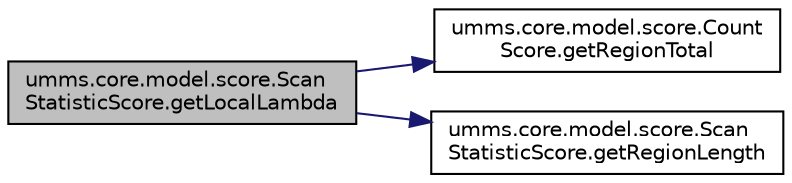 digraph "umms.core.model.score.ScanStatisticScore.getLocalLambda"
{
  edge [fontname="Helvetica",fontsize="10",labelfontname="Helvetica",labelfontsize="10"];
  node [fontname="Helvetica",fontsize="10",shape=record];
  rankdir="LR";
  Node1 [label="umms.core.model.score.Scan\lStatisticScore.getLocalLambda",height=0.2,width=0.4,color="black", fillcolor="grey75", style="filled" fontcolor="black"];
  Node1 -> Node2 [color="midnightblue",fontsize="10",style="solid"];
  Node2 [label="umms.core.model.score.Count\lScore.getRegionTotal",height=0.2,width=0.4,color="black", fillcolor="white", style="filled",URL="$classumms_1_1core_1_1model_1_1score_1_1_count_score.html#a067ecd35931600525a2fcd10c25d0f7a"];
  Node1 -> Node3 [color="midnightblue",fontsize="10",style="solid"];
  Node3 [label="umms.core.model.score.Scan\lStatisticScore.getRegionLength",height=0.2,width=0.4,color="black", fillcolor="white", style="filled",URL="$classumms_1_1core_1_1model_1_1score_1_1_scan_statistic_score.html#adb697c290aecf4aab182532829f75c6b"];
}
